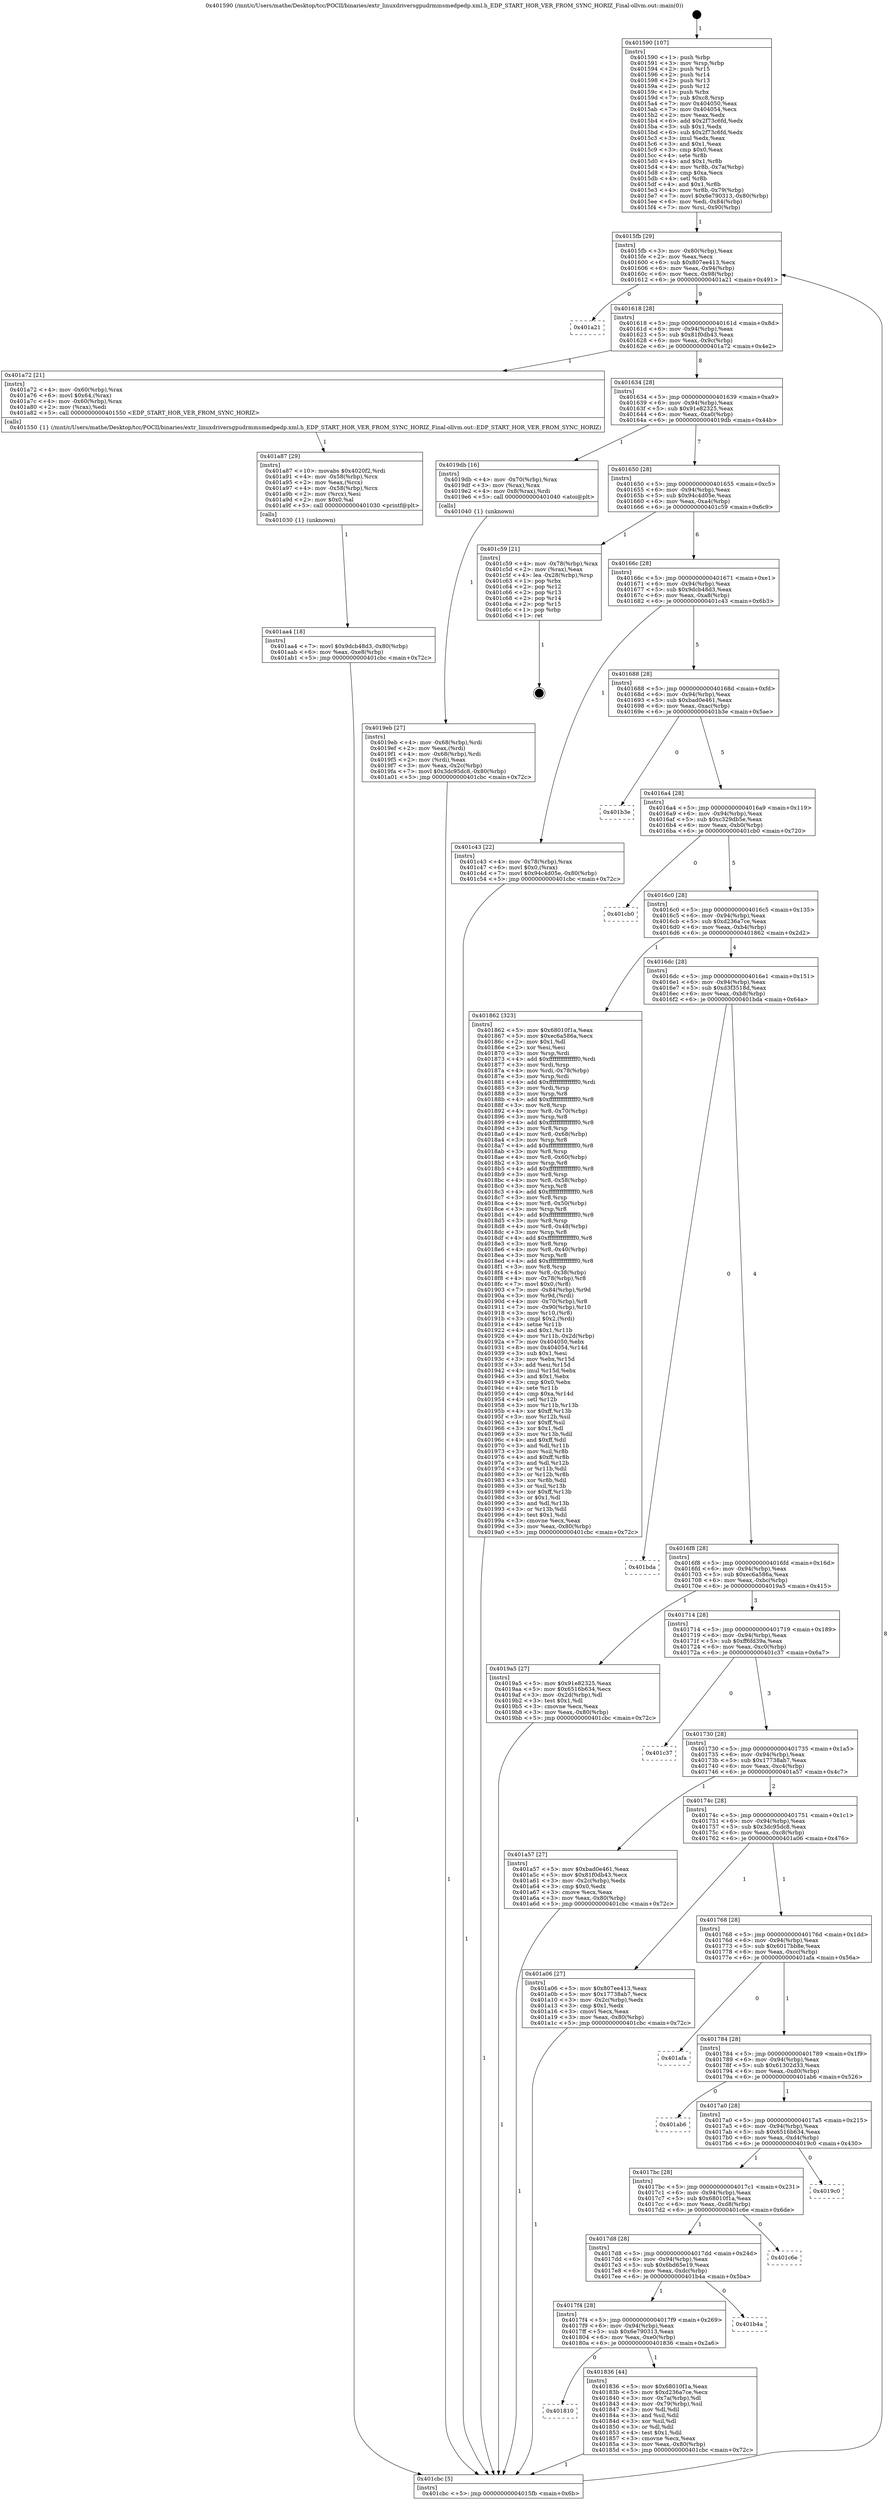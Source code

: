 digraph "0x401590" {
  label = "0x401590 (/mnt/c/Users/mathe/Desktop/tcc/POCII/binaries/extr_linuxdriversgpudrmmsmedpedp.xml.h_EDP_START_HOR_VER_FROM_SYNC_HORIZ_Final-ollvm.out::main(0))"
  labelloc = "t"
  node[shape=record]

  Entry [label="",width=0.3,height=0.3,shape=circle,fillcolor=black,style=filled]
  "0x4015fb" [label="{
     0x4015fb [29]\l
     | [instrs]\l
     &nbsp;&nbsp;0x4015fb \<+3\>: mov -0x80(%rbp),%eax\l
     &nbsp;&nbsp;0x4015fe \<+2\>: mov %eax,%ecx\l
     &nbsp;&nbsp;0x401600 \<+6\>: sub $0x807ee413,%ecx\l
     &nbsp;&nbsp;0x401606 \<+6\>: mov %eax,-0x94(%rbp)\l
     &nbsp;&nbsp;0x40160c \<+6\>: mov %ecx,-0x98(%rbp)\l
     &nbsp;&nbsp;0x401612 \<+6\>: je 0000000000401a21 \<main+0x491\>\l
  }"]
  "0x401a21" [label="{
     0x401a21\l
  }", style=dashed]
  "0x401618" [label="{
     0x401618 [28]\l
     | [instrs]\l
     &nbsp;&nbsp;0x401618 \<+5\>: jmp 000000000040161d \<main+0x8d\>\l
     &nbsp;&nbsp;0x40161d \<+6\>: mov -0x94(%rbp),%eax\l
     &nbsp;&nbsp;0x401623 \<+5\>: sub $0x81f0db43,%eax\l
     &nbsp;&nbsp;0x401628 \<+6\>: mov %eax,-0x9c(%rbp)\l
     &nbsp;&nbsp;0x40162e \<+6\>: je 0000000000401a72 \<main+0x4e2\>\l
  }"]
  Exit [label="",width=0.3,height=0.3,shape=circle,fillcolor=black,style=filled,peripheries=2]
  "0x401a72" [label="{
     0x401a72 [21]\l
     | [instrs]\l
     &nbsp;&nbsp;0x401a72 \<+4\>: mov -0x60(%rbp),%rax\l
     &nbsp;&nbsp;0x401a76 \<+6\>: movl $0x64,(%rax)\l
     &nbsp;&nbsp;0x401a7c \<+4\>: mov -0x60(%rbp),%rax\l
     &nbsp;&nbsp;0x401a80 \<+2\>: mov (%rax),%edi\l
     &nbsp;&nbsp;0x401a82 \<+5\>: call 0000000000401550 \<EDP_START_HOR_VER_FROM_SYNC_HORIZ\>\l
     | [calls]\l
     &nbsp;&nbsp;0x401550 \{1\} (/mnt/c/Users/mathe/Desktop/tcc/POCII/binaries/extr_linuxdriversgpudrmmsmedpedp.xml.h_EDP_START_HOR_VER_FROM_SYNC_HORIZ_Final-ollvm.out::EDP_START_HOR_VER_FROM_SYNC_HORIZ)\l
  }"]
  "0x401634" [label="{
     0x401634 [28]\l
     | [instrs]\l
     &nbsp;&nbsp;0x401634 \<+5\>: jmp 0000000000401639 \<main+0xa9\>\l
     &nbsp;&nbsp;0x401639 \<+6\>: mov -0x94(%rbp),%eax\l
     &nbsp;&nbsp;0x40163f \<+5\>: sub $0x91e82325,%eax\l
     &nbsp;&nbsp;0x401644 \<+6\>: mov %eax,-0xa0(%rbp)\l
     &nbsp;&nbsp;0x40164a \<+6\>: je 00000000004019db \<main+0x44b\>\l
  }"]
  "0x401aa4" [label="{
     0x401aa4 [18]\l
     | [instrs]\l
     &nbsp;&nbsp;0x401aa4 \<+7\>: movl $0x9dcb48d3,-0x80(%rbp)\l
     &nbsp;&nbsp;0x401aab \<+6\>: mov %eax,-0xe8(%rbp)\l
     &nbsp;&nbsp;0x401ab1 \<+5\>: jmp 0000000000401cbc \<main+0x72c\>\l
  }"]
  "0x4019db" [label="{
     0x4019db [16]\l
     | [instrs]\l
     &nbsp;&nbsp;0x4019db \<+4\>: mov -0x70(%rbp),%rax\l
     &nbsp;&nbsp;0x4019df \<+3\>: mov (%rax),%rax\l
     &nbsp;&nbsp;0x4019e2 \<+4\>: mov 0x8(%rax),%rdi\l
     &nbsp;&nbsp;0x4019e6 \<+5\>: call 0000000000401040 \<atoi@plt\>\l
     | [calls]\l
     &nbsp;&nbsp;0x401040 \{1\} (unknown)\l
  }"]
  "0x401650" [label="{
     0x401650 [28]\l
     | [instrs]\l
     &nbsp;&nbsp;0x401650 \<+5\>: jmp 0000000000401655 \<main+0xc5\>\l
     &nbsp;&nbsp;0x401655 \<+6\>: mov -0x94(%rbp),%eax\l
     &nbsp;&nbsp;0x40165b \<+5\>: sub $0x94c4d05e,%eax\l
     &nbsp;&nbsp;0x401660 \<+6\>: mov %eax,-0xa4(%rbp)\l
     &nbsp;&nbsp;0x401666 \<+6\>: je 0000000000401c59 \<main+0x6c9\>\l
  }"]
  "0x401a87" [label="{
     0x401a87 [29]\l
     | [instrs]\l
     &nbsp;&nbsp;0x401a87 \<+10\>: movabs $0x4020f2,%rdi\l
     &nbsp;&nbsp;0x401a91 \<+4\>: mov -0x58(%rbp),%rcx\l
     &nbsp;&nbsp;0x401a95 \<+2\>: mov %eax,(%rcx)\l
     &nbsp;&nbsp;0x401a97 \<+4\>: mov -0x58(%rbp),%rcx\l
     &nbsp;&nbsp;0x401a9b \<+2\>: mov (%rcx),%esi\l
     &nbsp;&nbsp;0x401a9d \<+2\>: mov $0x0,%al\l
     &nbsp;&nbsp;0x401a9f \<+5\>: call 0000000000401030 \<printf@plt\>\l
     | [calls]\l
     &nbsp;&nbsp;0x401030 \{1\} (unknown)\l
  }"]
  "0x401c59" [label="{
     0x401c59 [21]\l
     | [instrs]\l
     &nbsp;&nbsp;0x401c59 \<+4\>: mov -0x78(%rbp),%rax\l
     &nbsp;&nbsp;0x401c5d \<+2\>: mov (%rax),%eax\l
     &nbsp;&nbsp;0x401c5f \<+4\>: lea -0x28(%rbp),%rsp\l
     &nbsp;&nbsp;0x401c63 \<+1\>: pop %rbx\l
     &nbsp;&nbsp;0x401c64 \<+2\>: pop %r12\l
     &nbsp;&nbsp;0x401c66 \<+2\>: pop %r13\l
     &nbsp;&nbsp;0x401c68 \<+2\>: pop %r14\l
     &nbsp;&nbsp;0x401c6a \<+2\>: pop %r15\l
     &nbsp;&nbsp;0x401c6c \<+1\>: pop %rbp\l
     &nbsp;&nbsp;0x401c6d \<+1\>: ret\l
  }"]
  "0x40166c" [label="{
     0x40166c [28]\l
     | [instrs]\l
     &nbsp;&nbsp;0x40166c \<+5\>: jmp 0000000000401671 \<main+0xe1\>\l
     &nbsp;&nbsp;0x401671 \<+6\>: mov -0x94(%rbp),%eax\l
     &nbsp;&nbsp;0x401677 \<+5\>: sub $0x9dcb48d3,%eax\l
     &nbsp;&nbsp;0x40167c \<+6\>: mov %eax,-0xa8(%rbp)\l
     &nbsp;&nbsp;0x401682 \<+6\>: je 0000000000401c43 \<main+0x6b3\>\l
  }"]
  "0x4019eb" [label="{
     0x4019eb [27]\l
     | [instrs]\l
     &nbsp;&nbsp;0x4019eb \<+4\>: mov -0x68(%rbp),%rdi\l
     &nbsp;&nbsp;0x4019ef \<+2\>: mov %eax,(%rdi)\l
     &nbsp;&nbsp;0x4019f1 \<+4\>: mov -0x68(%rbp),%rdi\l
     &nbsp;&nbsp;0x4019f5 \<+2\>: mov (%rdi),%eax\l
     &nbsp;&nbsp;0x4019f7 \<+3\>: mov %eax,-0x2c(%rbp)\l
     &nbsp;&nbsp;0x4019fa \<+7\>: movl $0x3dc95dc8,-0x80(%rbp)\l
     &nbsp;&nbsp;0x401a01 \<+5\>: jmp 0000000000401cbc \<main+0x72c\>\l
  }"]
  "0x401c43" [label="{
     0x401c43 [22]\l
     | [instrs]\l
     &nbsp;&nbsp;0x401c43 \<+4\>: mov -0x78(%rbp),%rax\l
     &nbsp;&nbsp;0x401c47 \<+6\>: movl $0x0,(%rax)\l
     &nbsp;&nbsp;0x401c4d \<+7\>: movl $0x94c4d05e,-0x80(%rbp)\l
     &nbsp;&nbsp;0x401c54 \<+5\>: jmp 0000000000401cbc \<main+0x72c\>\l
  }"]
  "0x401688" [label="{
     0x401688 [28]\l
     | [instrs]\l
     &nbsp;&nbsp;0x401688 \<+5\>: jmp 000000000040168d \<main+0xfd\>\l
     &nbsp;&nbsp;0x40168d \<+6\>: mov -0x94(%rbp),%eax\l
     &nbsp;&nbsp;0x401693 \<+5\>: sub $0xbad0e461,%eax\l
     &nbsp;&nbsp;0x401698 \<+6\>: mov %eax,-0xac(%rbp)\l
     &nbsp;&nbsp;0x40169e \<+6\>: je 0000000000401b3e \<main+0x5ae\>\l
  }"]
  "0x401590" [label="{
     0x401590 [107]\l
     | [instrs]\l
     &nbsp;&nbsp;0x401590 \<+1\>: push %rbp\l
     &nbsp;&nbsp;0x401591 \<+3\>: mov %rsp,%rbp\l
     &nbsp;&nbsp;0x401594 \<+2\>: push %r15\l
     &nbsp;&nbsp;0x401596 \<+2\>: push %r14\l
     &nbsp;&nbsp;0x401598 \<+2\>: push %r13\l
     &nbsp;&nbsp;0x40159a \<+2\>: push %r12\l
     &nbsp;&nbsp;0x40159c \<+1\>: push %rbx\l
     &nbsp;&nbsp;0x40159d \<+7\>: sub $0xc8,%rsp\l
     &nbsp;&nbsp;0x4015a4 \<+7\>: mov 0x404050,%eax\l
     &nbsp;&nbsp;0x4015ab \<+7\>: mov 0x404054,%ecx\l
     &nbsp;&nbsp;0x4015b2 \<+2\>: mov %eax,%edx\l
     &nbsp;&nbsp;0x4015b4 \<+6\>: add $0x2f73c6fd,%edx\l
     &nbsp;&nbsp;0x4015ba \<+3\>: sub $0x1,%edx\l
     &nbsp;&nbsp;0x4015bd \<+6\>: sub $0x2f73c6fd,%edx\l
     &nbsp;&nbsp;0x4015c3 \<+3\>: imul %edx,%eax\l
     &nbsp;&nbsp;0x4015c6 \<+3\>: and $0x1,%eax\l
     &nbsp;&nbsp;0x4015c9 \<+3\>: cmp $0x0,%eax\l
     &nbsp;&nbsp;0x4015cc \<+4\>: sete %r8b\l
     &nbsp;&nbsp;0x4015d0 \<+4\>: and $0x1,%r8b\l
     &nbsp;&nbsp;0x4015d4 \<+4\>: mov %r8b,-0x7a(%rbp)\l
     &nbsp;&nbsp;0x4015d8 \<+3\>: cmp $0xa,%ecx\l
     &nbsp;&nbsp;0x4015db \<+4\>: setl %r8b\l
     &nbsp;&nbsp;0x4015df \<+4\>: and $0x1,%r8b\l
     &nbsp;&nbsp;0x4015e3 \<+4\>: mov %r8b,-0x79(%rbp)\l
     &nbsp;&nbsp;0x4015e7 \<+7\>: movl $0x6e790313,-0x80(%rbp)\l
     &nbsp;&nbsp;0x4015ee \<+6\>: mov %edi,-0x84(%rbp)\l
     &nbsp;&nbsp;0x4015f4 \<+7\>: mov %rsi,-0x90(%rbp)\l
  }"]
  "0x401b3e" [label="{
     0x401b3e\l
  }", style=dashed]
  "0x4016a4" [label="{
     0x4016a4 [28]\l
     | [instrs]\l
     &nbsp;&nbsp;0x4016a4 \<+5\>: jmp 00000000004016a9 \<main+0x119\>\l
     &nbsp;&nbsp;0x4016a9 \<+6\>: mov -0x94(%rbp),%eax\l
     &nbsp;&nbsp;0x4016af \<+5\>: sub $0xc329db5e,%eax\l
     &nbsp;&nbsp;0x4016b4 \<+6\>: mov %eax,-0xb0(%rbp)\l
     &nbsp;&nbsp;0x4016ba \<+6\>: je 0000000000401cb0 \<main+0x720\>\l
  }"]
  "0x401cbc" [label="{
     0x401cbc [5]\l
     | [instrs]\l
     &nbsp;&nbsp;0x401cbc \<+5\>: jmp 00000000004015fb \<main+0x6b\>\l
  }"]
  "0x401cb0" [label="{
     0x401cb0\l
  }", style=dashed]
  "0x4016c0" [label="{
     0x4016c0 [28]\l
     | [instrs]\l
     &nbsp;&nbsp;0x4016c0 \<+5\>: jmp 00000000004016c5 \<main+0x135\>\l
     &nbsp;&nbsp;0x4016c5 \<+6\>: mov -0x94(%rbp),%eax\l
     &nbsp;&nbsp;0x4016cb \<+5\>: sub $0xd236a7ce,%eax\l
     &nbsp;&nbsp;0x4016d0 \<+6\>: mov %eax,-0xb4(%rbp)\l
     &nbsp;&nbsp;0x4016d6 \<+6\>: je 0000000000401862 \<main+0x2d2\>\l
  }"]
  "0x401810" [label="{
     0x401810\l
  }", style=dashed]
  "0x401862" [label="{
     0x401862 [323]\l
     | [instrs]\l
     &nbsp;&nbsp;0x401862 \<+5\>: mov $0x68010f1a,%eax\l
     &nbsp;&nbsp;0x401867 \<+5\>: mov $0xec6a586a,%ecx\l
     &nbsp;&nbsp;0x40186c \<+2\>: mov $0x1,%dl\l
     &nbsp;&nbsp;0x40186e \<+2\>: xor %esi,%esi\l
     &nbsp;&nbsp;0x401870 \<+3\>: mov %rsp,%rdi\l
     &nbsp;&nbsp;0x401873 \<+4\>: add $0xfffffffffffffff0,%rdi\l
     &nbsp;&nbsp;0x401877 \<+3\>: mov %rdi,%rsp\l
     &nbsp;&nbsp;0x40187a \<+4\>: mov %rdi,-0x78(%rbp)\l
     &nbsp;&nbsp;0x40187e \<+3\>: mov %rsp,%rdi\l
     &nbsp;&nbsp;0x401881 \<+4\>: add $0xfffffffffffffff0,%rdi\l
     &nbsp;&nbsp;0x401885 \<+3\>: mov %rdi,%rsp\l
     &nbsp;&nbsp;0x401888 \<+3\>: mov %rsp,%r8\l
     &nbsp;&nbsp;0x40188b \<+4\>: add $0xfffffffffffffff0,%r8\l
     &nbsp;&nbsp;0x40188f \<+3\>: mov %r8,%rsp\l
     &nbsp;&nbsp;0x401892 \<+4\>: mov %r8,-0x70(%rbp)\l
     &nbsp;&nbsp;0x401896 \<+3\>: mov %rsp,%r8\l
     &nbsp;&nbsp;0x401899 \<+4\>: add $0xfffffffffffffff0,%r8\l
     &nbsp;&nbsp;0x40189d \<+3\>: mov %r8,%rsp\l
     &nbsp;&nbsp;0x4018a0 \<+4\>: mov %r8,-0x68(%rbp)\l
     &nbsp;&nbsp;0x4018a4 \<+3\>: mov %rsp,%r8\l
     &nbsp;&nbsp;0x4018a7 \<+4\>: add $0xfffffffffffffff0,%r8\l
     &nbsp;&nbsp;0x4018ab \<+3\>: mov %r8,%rsp\l
     &nbsp;&nbsp;0x4018ae \<+4\>: mov %r8,-0x60(%rbp)\l
     &nbsp;&nbsp;0x4018b2 \<+3\>: mov %rsp,%r8\l
     &nbsp;&nbsp;0x4018b5 \<+4\>: add $0xfffffffffffffff0,%r8\l
     &nbsp;&nbsp;0x4018b9 \<+3\>: mov %r8,%rsp\l
     &nbsp;&nbsp;0x4018bc \<+4\>: mov %r8,-0x58(%rbp)\l
     &nbsp;&nbsp;0x4018c0 \<+3\>: mov %rsp,%r8\l
     &nbsp;&nbsp;0x4018c3 \<+4\>: add $0xfffffffffffffff0,%r8\l
     &nbsp;&nbsp;0x4018c7 \<+3\>: mov %r8,%rsp\l
     &nbsp;&nbsp;0x4018ca \<+4\>: mov %r8,-0x50(%rbp)\l
     &nbsp;&nbsp;0x4018ce \<+3\>: mov %rsp,%r8\l
     &nbsp;&nbsp;0x4018d1 \<+4\>: add $0xfffffffffffffff0,%r8\l
     &nbsp;&nbsp;0x4018d5 \<+3\>: mov %r8,%rsp\l
     &nbsp;&nbsp;0x4018d8 \<+4\>: mov %r8,-0x48(%rbp)\l
     &nbsp;&nbsp;0x4018dc \<+3\>: mov %rsp,%r8\l
     &nbsp;&nbsp;0x4018df \<+4\>: add $0xfffffffffffffff0,%r8\l
     &nbsp;&nbsp;0x4018e3 \<+3\>: mov %r8,%rsp\l
     &nbsp;&nbsp;0x4018e6 \<+4\>: mov %r8,-0x40(%rbp)\l
     &nbsp;&nbsp;0x4018ea \<+3\>: mov %rsp,%r8\l
     &nbsp;&nbsp;0x4018ed \<+4\>: add $0xfffffffffffffff0,%r8\l
     &nbsp;&nbsp;0x4018f1 \<+3\>: mov %r8,%rsp\l
     &nbsp;&nbsp;0x4018f4 \<+4\>: mov %r8,-0x38(%rbp)\l
     &nbsp;&nbsp;0x4018f8 \<+4\>: mov -0x78(%rbp),%r8\l
     &nbsp;&nbsp;0x4018fc \<+7\>: movl $0x0,(%r8)\l
     &nbsp;&nbsp;0x401903 \<+7\>: mov -0x84(%rbp),%r9d\l
     &nbsp;&nbsp;0x40190a \<+3\>: mov %r9d,(%rdi)\l
     &nbsp;&nbsp;0x40190d \<+4\>: mov -0x70(%rbp),%r8\l
     &nbsp;&nbsp;0x401911 \<+7\>: mov -0x90(%rbp),%r10\l
     &nbsp;&nbsp;0x401918 \<+3\>: mov %r10,(%r8)\l
     &nbsp;&nbsp;0x40191b \<+3\>: cmpl $0x2,(%rdi)\l
     &nbsp;&nbsp;0x40191e \<+4\>: setne %r11b\l
     &nbsp;&nbsp;0x401922 \<+4\>: and $0x1,%r11b\l
     &nbsp;&nbsp;0x401926 \<+4\>: mov %r11b,-0x2d(%rbp)\l
     &nbsp;&nbsp;0x40192a \<+7\>: mov 0x404050,%ebx\l
     &nbsp;&nbsp;0x401931 \<+8\>: mov 0x404054,%r14d\l
     &nbsp;&nbsp;0x401939 \<+3\>: sub $0x1,%esi\l
     &nbsp;&nbsp;0x40193c \<+3\>: mov %ebx,%r15d\l
     &nbsp;&nbsp;0x40193f \<+3\>: add %esi,%r15d\l
     &nbsp;&nbsp;0x401942 \<+4\>: imul %r15d,%ebx\l
     &nbsp;&nbsp;0x401946 \<+3\>: and $0x1,%ebx\l
     &nbsp;&nbsp;0x401949 \<+3\>: cmp $0x0,%ebx\l
     &nbsp;&nbsp;0x40194c \<+4\>: sete %r11b\l
     &nbsp;&nbsp;0x401950 \<+4\>: cmp $0xa,%r14d\l
     &nbsp;&nbsp;0x401954 \<+4\>: setl %r12b\l
     &nbsp;&nbsp;0x401958 \<+3\>: mov %r11b,%r13b\l
     &nbsp;&nbsp;0x40195b \<+4\>: xor $0xff,%r13b\l
     &nbsp;&nbsp;0x40195f \<+3\>: mov %r12b,%sil\l
     &nbsp;&nbsp;0x401962 \<+4\>: xor $0xff,%sil\l
     &nbsp;&nbsp;0x401966 \<+3\>: xor $0x1,%dl\l
     &nbsp;&nbsp;0x401969 \<+3\>: mov %r13b,%dil\l
     &nbsp;&nbsp;0x40196c \<+4\>: and $0xff,%dil\l
     &nbsp;&nbsp;0x401970 \<+3\>: and %dl,%r11b\l
     &nbsp;&nbsp;0x401973 \<+3\>: mov %sil,%r8b\l
     &nbsp;&nbsp;0x401976 \<+4\>: and $0xff,%r8b\l
     &nbsp;&nbsp;0x40197a \<+3\>: and %dl,%r12b\l
     &nbsp;&nbsp;0x40197d \<+3\>: or %r11b,%dil\l
     &nbsp;&nbsp;0x401980 \<+3\>: or %r12b,%r8b\l
     &nbsp;&nbsp;0x401983 \<+3\>: xor %r8b,%dil\l
     &nbsp;&nbsp;0x401986 \<+3\>: or %sil,%r13b\l
     &nbsp;&nbsp;0x401989 \<+4\>: xor $0xff,%r13b\l
     &nbsp;&nbsp;0x40198d \<+3\>: or $0x1,%dl\l
     &nbsp;&nbsp;0x401990 \<+3\>: and %dl,%r13b\l
     &nbsp;&nbsp;0x401993 \<+3\>: or %r13b,%dil\l
     &nbsp;&nbsp;0x401996 \<+4\>: test $0x1,%dil\l
     &nbsp;&nbsp;0x40199a \<+3\>: cmovne %ecx,%eax\l
     &nbsp;&nbsp;0x40199d \<+3\>: mov %eax,-0x80(%rbp)\l
     &nbsp;&nbsp;0x4019a0 \<+5\>: jmp 0000000000401cbc \<main+0x72c\>\l
  }"]
  "0x4016dc" [label="{
     0x4016dc [28]\l
     | [instrs]\l
     &nbsp;&nbsp;0x4016dc \<+5\>: jmp 00000000004016e1 \<main+0x151\>\l
     &nbsp;&nbsp;0x4016e1 \<+6\>: mov -0x94(%rbp),%eax\l
     &nbsp;&nbsp;0x4016e7 \<+5\>: sub $0xd3f3518d,%eax\l
     &nbsp;&nbsp;0x4016ec \<+6\>: mov %eax,-0xb8(%rbp)\l
     &nbsp;&nbsp;0x4016f2 \<+6\>: je 0000000000401bda \<main+0x64a\>\l
  }"]
  "0x401836" [label="{
     0x401836 [44]\l
     | [instrs]\l
     &nbsp;&nbsp;0x401836 \<+5\>: mov $0x68010f1a,%eax\l
     &nbsp;&nbsp;0x40183b \<+5\>: mov $0xd236a7ce,%ecx\l
     &nbsp;&nbsp;0x401840 \<+3\>: mov -0x7a(%rbp),%dl\l
     &nbsp;&nbsp;0x401843 \<+4\>: mov -0x79(%rbp),%sil\l
     &nbsp;&nbsp;0x401847 \<+3\>: mov %dl,%dil\l
     &nbsp;&nbsp;0x40184a \<+3\>: and %sil,%dil\l
     &nbsp;&nbsp;0x40184d \<+3\>: xor %sil,%dl\l
     &nbsp;&nbsp;0x401850 \<+3\>: or %dl,%dil\l
     &nbsp;&nbsp;0x401853 \<+4\>: test $0x1,%dil\l
     &nbsp;&nbsp;0x401857 \<+3\>: cmovne %ecx,%eax\l
     &nbsp;&nbsp;0x40185a \<+3\>: mov %eax,-0x80(%rbp)\l
     &nbsp;&nbsp;0x40185d \<+5\>: jmp 0000000000401cbc \<main+0x72c\>\l
  }"]
  "0x401bda" [label="{
     0x401bda\l
  }", style=dashed]
  "0x4016f8" [label="{
     0x4016f8 [28]\l
     | [instrs]\l
     &nbsp;&nbsp;0x4016f8 \<+5\>: jmp 00000000004016fd \<main+0x16d\>\l
     &nbsp;&nbsp;0x4016fd \<+6\>: mov -0x94(%rbp),%eax\l
     &nbsp;&nbsp;0x401703 \<+5\>: sub $0xec6a586a,%eax\l
     &nbsp;&nbsp;0x401708 \<+6\>: mov %eax,-0xbc(%rbp)\l
     &nbsp;&nbsp;0x40170e \<+6\>: je 00000000004019a5 \<main+0x415\>\l
  }"]
  "0x4017f4" [label="{
     0x4017f4 [28]\l
     | [instrs]\l
     &nbsp;&nbsp;0x4017f4 \<+5\>: jmp 00000000004017f9 \<main+0x269\>\l
     &nbsp;&nbsp;0x4017f9 \<+6\>: mov -0x94(%rbp),%eax\l
     &nbsp;&nbsp;0x4017ff \<+5\>: sub $0x6e790313,%eax\l
     &nbsp;&nbsp;0x401804 \<+6\>: mov %eax,-0xe0(%rbp)\l
     &nbsp;&nbsp;0x40180a \<+6\>: je 0000000000401836 \<main+0x2a6\>\l
  }"]
  "0x4019a5" [label="{
     0x4019a5 [27]\l
     | [instrs]\l
     &nbsp;&nbsp;0x4019a5 \<+5\>: mov $0x91e82325,%eax\l
     &nbsp;&nbsp;0x4019aa \<+5\>: mov $0x6516b634,%ecx\l
     &nbsp;&nbsp;0x4019af \<+3\>: mov -0x2d(%rbp),%dl\l
     &nbsp;&nbsp;0x4019b2 \<+3\>: test $0x1,%dl\l
     &nbsp;&nbsp;0x4019b5 \<+3\>: cmovne %ecx,%eax\l
     &nbsp;&nbsp;0x4019b8 \<+3\>: mov %eax,-0x80(%rbp)\l
     &nbsp;&nbsp;0x4019bb \<+5\>: jmp 0000000000401cbc \<main+0x72c\>\l
  }"]
  "0x401714" [label="{
     0x401714 [28]\l
     | [instrs]\l
     &nbsp;&nbsp;0x401714 \<+5\>: jmp 0000000000401719 \<main+0x189\>\l
     &nbsp;&nbsp;0x401719 \<+6\>: mov -0x94(%rbp),%eax\l
     &nbsp;&nbsp;0x40171f \<+5\>: sub $0xff6fd39a,%eax\l
     &nbsp;&nbsp;0x401724 \<+6\>: mov %eax,-0xc0(%rbp)\l
     &nbsp;&nbsp;0x40172a \<+6\>: je 0000000000401c37 \<main+0x6a7\>\l
  }"]
  "0x401b4a" [label="{
     0x401b4a\l
  }", style=dashed]
  "0x401c37" [label="{
     0x401c37\l
  }", style=dashed]
  "0x401730" [label="{
     0x401730 [28]\l
     | [instrs]\l
     &nbsp;&nbsp;0x401730 \<+5\>: jmp 0000000000401735 \<main+0x1a5\>\l
     &nbsp;&nbsp;0x401735 \<+6\>: mov -0x94(%rbp),%eax\l
     &nbsp;&nbsp;0x40173b \<+5\>: sub $0x17738ab7,%eax\l
     &nbsp;&nbsp;0x401740 \<+6\>: mov %eax,-0xc4(%rbp)\l
     &nbsp;&nbsp;0x401746 \<+6\>: je 0000000000401a57 \<main+0x4c7\>\l
  }"]
  "0x4017d8" [label="{
     0x4017d8 [28]\l
     | [instrs]\l
     &nbsp;&nbsp;0x4017d8 \<+5\>: jmp 00000000004017dd \<main+0x24d\>\l
     &nbsp;&nbsp;0x4017dd \<+6\>: mov -0x94(%rbp),%eax\l
     &nbsp;&nbsp;0x4017e3 \<+5\>: sub $0x6bd65e19,%eax\l
     &nbsp;&nbsp;0x4017e8 \<+6\>: mov %eax,-0xdc(%rbp)\l
     &nbsp;&nbsp;0x4017ee \<+6\>: je 0000000000401b4a \<main+0x5ba\>\l
  }"]
  "0x401a57" [label="{
     0x401a57 [27]\l
     | [instrs]\l
     &nbsp;&nbsp;0x401a57 \<+5\>: mov $0xbad0e461,%eax\l
     &nbsp;&nbsp;0x401a5c \<+5\>: mov $0x81f0db43,%ecx\l
     &nbsp;&nbsp;0x401a61 \<+3\>: mov -0x2c(%rbp),%edx\l
     &nbsp;&nbsp;0x401a64 \<+3\>: cmp $0x0,%edx\l
     &nbsp;&nbsp;0x401a67 \<+3\>: cmove %ecx,%eax\l
     &nbsp;&nbsp;0x401a6a \<+3\>: mov %eax,-0x80(%rbp)\l
     &nbsp;&nbsp;0x401a6d \<+5\>: jmp 0000000000401cbc \<main+0x72c\>\l
  }"]
  "0x40174c" [label="{
     0x40174c [28]\l
     | [instrs]\l
     &nbsp;&nbsp;0x40174c \<+5\>: jmp 0000000000401751 \<main+0x1c1\>\l
     &nbsp;&nbsp;0x401751 \<+6\>: mov -0x94(%rbp),%eax\l
     &nbsp;&nbsp;0x401757 \<+5\>: sub $0x3dc95dc8,%eax\l
     &nbsp;&nbsp;0x40175c \<+6\>: mov %eax,-0xc8(%rbp)\l
     &nbsp;&nbsp;0x401762 \<+6\>: je 0000000000401a06 \<main+0x476\>\l
  }"]
  "0x401c6e" [label="{
     0x401c6e\l
  }", style=dashed]
  "0x401a06" [label="{
     0x401a06 [27]\l
     | [instrs]\l
     &nbsp;&nbsp;0x401a06 \<+5\>: mov $0x807ee413,%eax\l
     &nbsp;&nbsp;0x401a0b \<+5\>: mov $0x17738ab7,%ecx\l
     &nbsp;&nbsp;0x401a10 \<+3\>: mov -0x2c(%rbp),%edx\l
     &nbsp;&nbsp;0x401a13 \<+3\>: cmp $0x1,%edx\l
     &nbsp;&nbsp;0x401a16 \<+3\>: cmovl %ecx,%eax\l
     &nbsp;&nbsp;0x401a19 \<+3\>: mov %eax,-0x80(%rbp)\l
     &nbsp;&nbsp;0x401a1c \<+5\>: jmp 0000000000401cbc \<main+0x72c\>\l
  }"]
  "0x401768" [label="{
     0x401768 [28]\l
     | [instrs]\l
     &nbsp;&nbsp;0x401768 \<+5\>: jmp 000000000040176d \<main+0x1dd\>\l
     &nbsp;&nbsp;0x40176d \<+6\>: mov -0x94(%rbp),%eax\l
     &nbsp;&nbsp;0x401773 \<+5\>: sub $0x6017bb8e,%eax\l
     &nbsp;&nbsp;0x401778 \<+6\>: mov %eax,-0xcc(%rbp)\l
     &nbsp;&nbsp;0x40177e \<+6\>: je 0000000000401afa \<main+0x56a\>\l
  }"]
  "0x4017bc" [label="{
     0x4017bc [28]\l
     | [instrs]\l
     &nbsp;&nbsp;0x4017bc \<+5\>: jmp 00000000004017c1 \<main+0x231\>\l
     &nbsp;&nbsp;0x4017c1 \<+6\>: mov -0x94(%rbp),%eax\l
     &nbsp;&nbsp;0x4017c7 \<+5\>: sub $0x68010f1a,%eax\l
     &nbsp;&nbsp;0x4017cc \<+6\>: mov %eax,-0xd8(%rbp)\l
     &nbsp;&nbsp;0x4017d2 \<+6\>: je 0000000000401c6e \<main+0x6de\>\l
  }"]
  "0x401afa" [label="{
     0x401afa\l
  }", style=dashed]
  "0x401784" [label="{
     0x401784 [28]\l
     | [instrs]\l
     &nbsp;&nbsp;0x401784 \<+5\>: jmp 0000000000401789 \<main+0x1f9\>\l
     &nbsp;&nbsp;0x401789 \<+6\>: mov -0x94(%rbp),%eax\l
     &nbsp;&nbsp;0x40178f \<+5\>: sub $0x61302d33,%eax\l
     &nbsp;&nbsp;0x401794 \<+6\>: mov %eax,-0xd0(%rbp)\l
     &nbsp;&nbsp;0x40179a \<+6\>: je 0000000000401ab6 \<main+0x526\>\l
  }"]
  "0x4019c0" [label="{
     0x4019c0\l
  }", style=dashed]
  "0x401ab6" [label="{
     0x401ab6\l
  }", style=dashed]
  "0x4017a0" [label="{
     0x4017a0 [28]\l
     | [instrs]\l
     &nbsp;&nbsp;0x4017a0 \<+5\>: jmp 00000000004017a5 \<main+0x215\>\l
     &nbsp;&nbsp;0x4017a5 \<+6\>: mov -0x94(%rbp),%eax\l
     &nbsp;&nbsp;0x4017ab \<+5\>: sub $0x6516b634,%eax\l
     &nbsp;&nbsp;0x4017b0 \<+6\>: mov %eax,-0xd4(%rbp)\l
     &nbsp;&nbsp;0x4017b6 \<+6\>: je 00000000004019c0 \<main+0x430\>\l
  }"]
  Entry -> "0x401590" [label=" 1"]
  "0x4015fb" -> "0x401a21" [label=" 0"]
  "0x4015fb" -> "0x401618" [label=" 9"]
  "0x401c59" -> Exit [label=" 1"]
  "0x401618" -> "0x401a72" [label=" 1"]
  "0x401618" -> "0x401634" [label=" 8"]
  "0x401c43" -> "0x401cbc" [label=" 1"]
  "0x401634" -> "0x4019db" [label=" 1"]
  "0x401634" -> "0x401650" [label=" 7"]
  "0x401aa4" -> "0x401cbc" [label=" 1"]
  "0x401650" -> "0x401c59" [label=" 1"]
  "0x401650" -> "0x40166c" [label=" 6"]
  "0x401a87" -> "0x401aa4" [label=" 1"]
  "0x40166c" -> "0x401c43" [label=" 1"]
  "0x40166c" -> "0x401688" [label=" 5"]
  "0x401a72" -> "0x401a87" [label=" 1"]
  "0x401688" -> "0x401b3e" [label=" 0"]
  "0x401688" -> "0x4016a4" [label=" 5"]
  "0x401a06" -> "0x401cbc" [label=" 1"]
  "0x4016a4" -> "0x401cb0" [label=" 0"]
  "0x4016a4" -> "0x4016c0" [label=" 5"]
  "0x4019eb" -> "0x401cbc" [label=" 1"]
  "0x4016c0" -> "0x401862" [label=" 1"]
  "0x4016c0" -> "0x4016dc" [label=" 4"]
  "0x4019db" -> "0x4019eb" [label=" 1"]
  "0x4016dc" -> "0x401bda" [label=" 0"]
  "0x4016dc" -> "0x4016f8" [label=" 4"]
  "0x4019a5" -> "0x401cbc" [label=" 1"]
  "0x4016f8" -> "0x4019a5" [label=" 1"]
  "0x4016f8" -> "0x401714" [label=" 3"]
  "0x401a57" -> "0x401cbc" [label=" 1"]
  "0x401714" -> "0x401c37" [label=" 0"]
  "0x401714" -> "0x401730" [label=" 3"]
  "0x401cbc" -> "0x4015fb" [label=" 8"]
  "0x401730" -> "0x401a57" [label=" 1"]
  "0x401730" -> "0x40174c" [label=" 2"]
  "0x401836" -> "0x401cbc" [label=" 1"]
  "0x40174c" -> "0x401a06" [label=" 1"]
  "0x40174c" -> "0x401768" [label=" 1"]
  "0x4017f4" -> "0x401810" [label=" 0"]
  "0x401768" -> "0x401afa" [label=" 0"]
  "0x401768" -> "0x401784" [label=" 1"]
  "0x401862" -> "0x401cbc" [label=" 1"]
  "0x401784" -> "0x401ab6" [label=" 0"]
  "0x401784" -> "0x4017a0" [label=" 1"]
  "0x4017d8" -> "0x4017f4" [label=" 1"]
  "0x4017a0" -> "0x4019c0" [label=" 0"]
  "0x4017a0" -> "0x4017bc" [label=" 1"]
  "0x4017f4" -> "0x401836" [label=" 1"]
  "0x4017bc" -> "0x401c6e" [label=" 0"]
  "0x4017bc" -> "0x4017d8" [label=" 1"]
  "0x401590" -> "0x4015fb" [label=" 1"]
  "0x4017d8" -> "0x401b4a" [label=" 0"]
}
